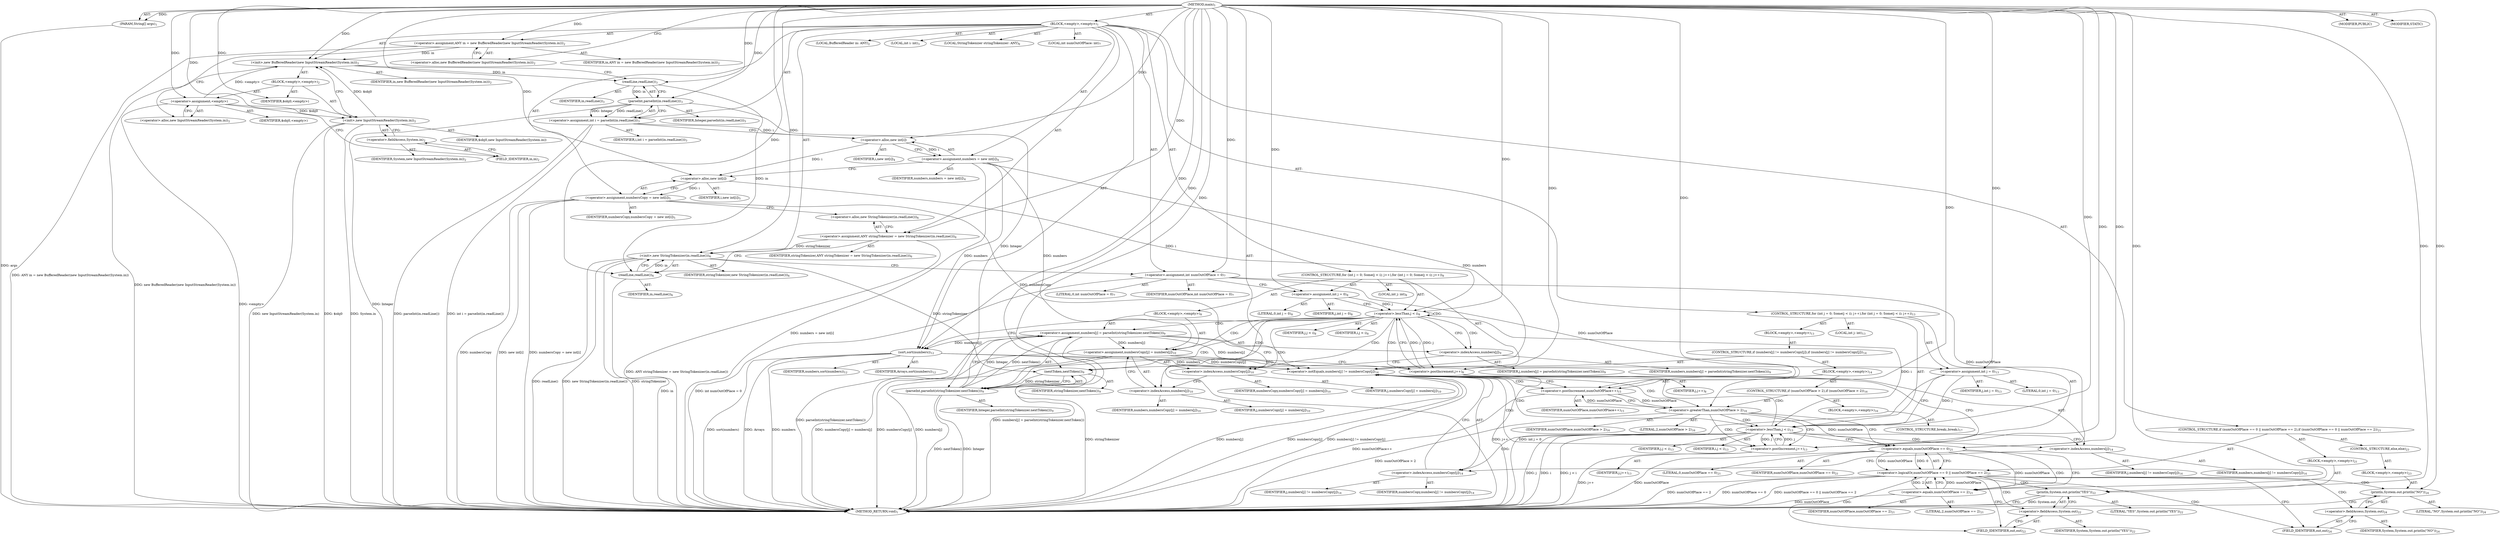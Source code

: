 digraph "main" {  
"21" [label = <(METHOD,main)<SUB>1</SUB>> ]
"22" [label = <(PARAM,String[] args)<SUB>1</SUB>> ]
"23" [label = <(BLOCK,&lt;empty&gt;,&lt;empty&gt;)<SUB>1</SUB>> ]
"4" [label = <(LOCAL,BufferedReader in: ANY)<SUB>2</SUB>> ]
"24" [label = <(&lt;operator&gt;.assignment,ANY in = new BufferedReader(new InputStreamReader(System.in)))<SUB>2</SUB>> ]
"25" [label = <(IDENTIFIER,in,ANY in = new BufferedReader(new InputStreamReader(System.in)))<SUB>2</SUB>> ]
"26" [label = <(&lt;operator&gt;.alloc,new BufferedReader(new InputStreamReader(System.in)))<SUB>2</SUB>> ]
"27" [label = <(&lt;init&gt;,new BufferedReader(new InputStreamReader(System.in)))<SUB>2</SUB>> ]
"3" [label = <(IDENTIFIER,in,new BufferedReader(new InputStreamReader(System.in)))<SUB>2</SUB>> ]
"28" [label = <(BLOCK,&lt;empty&gt;,&lt;empty&gt;)<SUB>2</SUB>> ]
"29" [label = <(&lt;operator&gt;.assignment,&lt;empty&gt;)> ]
"30" [label = <(IDENTIFIER,$obj0,&lt;empty&gt;)> ]
"31" [label = <(&lt;operator&gt;.alloc,new InputStreamReader(System.in))<SUB>2</SUB>> ]
"32" [label = <(&lt;init&gt;,new InputStreamReader(System.in))<SUB>2</SUB>> ]
"33" [label = <(IDENTIFIER,$obj0,new InputStreamReader(System.in))> ]
"34" [label = <(&lt;operator&gt;.fieldAccess,System.in)<SUB>2</SUB>> ]
"35" [label = <(IDENTIFIER,System,new InputStreamReader(System.in))<SUB>2</SUB>> ]
"36" [label = <(FIELD_IDENTIFIER,in,in)<SUB>2</SUB>> ]
"37" [label = <(IDENTIFIER,$obj0,&lt;empty&gt;)> ]
"38" [label = <(LOCAL,int i: int)<SUB>3</SUB>> ]
"39" [label = <(&lt;operator&gt;.assignment,int i = parseInt(in.readLine()))<SUB>3</SUB>> ]
"40" [label = <(IDENTIFIER,i,int i = parseInt(in.readLine()))<SUB>3</SUB>> ]
"41" [label = <(parseInt,parseInt(in.readLine()))<SUB>3</SUB>> ]
"42" [label = <(IDENTIFIER,Integer,parseInt(in.readLine()))<SUB>3</SUB>> ]
"43" [label = <(readLine,readLine())<SUB>3</SUB>> ]
"44" [label = <(IDENTIFIER,in,readLine())<SUB>3</SUB>> ]
"45" [label = <(&lt;operator&gt;.assignment,numbers = new int[i])<SUB>4</SUB>> ]
"46" [label = <(IDENTIFIER,numbers,numbers = new int[i])<SUB>4</SUB>> ]
"47" [label = <(&lt;operator&gt;.alloc,new int[i])> ]
"48" [label = <(IDENTIFIER,i,new int[i])<SUB>4</SUB>> ]
"49" [label = <(&lt;operator&gt;.assignment,numbersCopy = new int[i])<SUB>5</SUB>> ]
"50" [label = <(IDENTIFIER,numbersCopy,numbersCopy = new int[i])<SUB>5</SUB>> ]
"51" [label = <(&lt;operator&gt;.alloc,new int[i])> ]
"52" [label = <(IDENTIFIER,i,new int[i])<SUB>5</SUB>> ]
"6" [label = <(LOCAL,StringTokenizer stringTokenizer: ANY)<SUB>6</SUB>> ]
"53" [label = <(&lt;operator&gt;.assignment,ANY stringTokenizer = new StringTokenizer(in.readLine()))<SUB>6</SUB>> ]
"54" [label = <(IDENTIFIER,stringTokenizer,ANY stringTokenizer = new StringTokenizer(in.readLine()))<SUB>6</SUB>> ]
"55" [label = <(&lt;operator&gt;.alloc,new StringTokenizer(in.readLine()))<SUB>6</SUB>> ]
"56" [label = <(&lt;init&gt;,new StringTokenizer(in.readLine()))<SUB>6</SUB>> ]
"5" [label = <(IDENTIFIER,stringTokenizer,new StringTokenizer(in.readLine()))<SUB>6</SUB>> ]
"57" [label = <(readLine,readLine())<SUB>6</SUB>> ]
"58" [label = <(IDENTIFIER,in,readLine())<SUB>6</SUB>> ]
"59" [label = <(LOCAL,int numOutOfPlace: int)<SUB>7</SUB>> ]
"60" [label = <(&lt;operator&gt;.assignment,int numOutOfPlace = 0)<SUB>7</SUB>> ]
"61" [label = <(IDENTIFIER,numOutOfPlace,int numOutOfPlace = 0)<SUB>7</SUB>> ]
"62" [label = <(LITERAL,0,int numOutOfPlace = 0)<SUB>7</SUB>> ]
"63" [label = <(CONTROL_STRUCTURE,for (int j = 0; Some(j &lt; i); j++),for (int j = 0; Some(j &lt; i); j++))<SUB>8</SUB>> ]
"64" [label = <(LOCAL,int j: int)<SUB>8</SUB>> ]
"65" [label = <(&lt;operator&gt;.assignment,int j = 0)<SUB>8</SUB>> ]
"66" [label = <(IDENTIFIER,j,int j = 0)<SUB>8</SUB>> ]
"67" [label = <(LITERAL,0,int j = 0)<SUB>8</SUB>> ]
"68" [label = <(&lt;operator&gt;.lessThan,j &lt; i)<SUB>8</SUB>> ]
"69" [label = <(IDENTIFIER,j,j &lt; i)<SUB>8</SUB>> ]
"70" [label = <(IDENTIFIER,i,j &lt; i)<SUB>8</SUB>> ]
"71" [label = <(&lt;operator&gt;.postIncrement,j++)<SUB>8</SUB>> ]
"72" [label = <(IDENTIFIER,j,j++)<SUB>8</SUB>> ]
"73" [label = <(BLOCK,&lt;empty&gt;,&lt;empty&gt;)<SUB>8</SUB>> ]
"74" [label = <(&lt;operator&gt;.assignment,numbers[j] = parseInt(stringTokenizer.nextToken()))<SUB>9</SUB>> ]
"75" [label = <(&lt;operator&gt;.indexAccess,numbers[j])<SUB>9</SUB>> ]
"76" [label = <(IDENTIFIER,numbers,numbers[j] = parseInt(stringTokenizer.nextToken()))<SUB>9</SUB>> ]
"77" [label = <(IDENTIFIER,j,numbers[j] = parseInt(stringTokenizer.nextToken()))<SUB>9</SUB>> ]
"78" [label = <(parseInt,parseInt(stringTokenizer.nextToken()))<SUB>9</SUB>> ]
"79" [label = <(IDENTIFIER,Integer,parseInt(stringTokenizer.nextToken()))<SUB>9</SUB>> ]
"80" [label = <(nextToken,nextToken())<SUB>9</SUB>> ]
"81" [label = <(IDENTIFIER,stringTokenizer,nextToken())<SUB>9</SUB>> ]
"82" [label = <(&lt;operator&gt;.assignment,numbersCopy[j] = numbers[j])<SUB>10</SUB>> ]
"83" [label = <(&lt;operator&gt;.indexAccess,numbersCopy[j])<SUB>10</SUB>> ]
"84" [label = <(IDENTIFIER,numbersCopy,numbersCopy[j] = numbers[j])<SUB>10</SUB>> ]
"85" [label = <(IDENTIFIER,j,numbersCopy[j] = numbers[j])<SUB>10</SUB>> ]
"86" [label = <(&lt;operator&gt;.indexAccess,numbers[j])<SUB>10</SUB>> ]
"87" [label = <(IDENTIFIER,numbers,numbersCopy[j] = numbers[j])<SUB>10</SUB>> ]
"88" [label = <(IDENTIFIER,j,numbersCopy[j] = numbers[j])<SUB>10</SUB>> ]
"89" [label = <(sort,sort(numbers))<SUB>12</SUB>> ]
"90" [label = <(IDENTIFIER,Arrays,sort(numbers))<SUB>12</SUB>> ]
"91" [label = <(IDENTIFIER,numbers,sort(numbers))<SUB>12</SUB>> ]
"92" [label = <(CONTROL_STRUCTURE,for (int j = 0; Some(j &lt; i); j++),for (int j = 0; Some(j &lt; i); j++))<SUB>13</SUB>> ]
"93" [label = <(LOCAL,int j: int)<SUB>13</SUB>> ]
"94" [label = <(&lt;operator&gt;.assignment,int j = 0)<SUB>13</SUB>> ]
"95" [label = <(IDENTIFIER,j,int j = 0)<SUB>13</SUB>> ]
"96" [label = <(LITERAL,0,int j = 0)<SUB>13</SUB>> ]
"97" [label = <(&lt;operator&gt;.lessThan,j &lt; i)<SUB>13</SUB>> ]
"98" [label = <(IDENTIFIER,j,j &lt; i)<SUB>13</SUB>> ]
"99" [label = <(IDENTIFIER,i,j &lt; i)<SUB>13</SUB>> ]
"100" [label = <(&lt;operator&gt;.postIncrement,j++)<SUB>13</SUB>> ]
"101" [label = <(IDENTIFIER,j,j++)<SUB>13</SUB>> ]
"102" [label = <(BLOCK,&lt;empty&gt;,&lt;empty&gt;)<SUB>13</SUB>> ]
"103" [label = <(CONTROL_STRUCTURE,if (numbers[j] != numbersCopy[j]),if (numbers[j] != numbersCopy[j]))<SUB>14</SUB>> ]
"104" [label = <(&lt;operator&gt;.notEquals,numbers[j] != numbersCopy[j])<SUB>14</SUB>> ]
"105" [label = <(&lt;operator&gt;.indexAccess,numbers[j])<SUB>14</SUB>> ]
"106" [label = <(IDENTIFIER,numbers,numbers[j] != numbersCopy[j])<SUB>14</SUB>> ]
"107" [label = <(IDENTIFIER,j,numbers[j] != numbersCopy[j])<SUB>14</SUB>> ]
"108" [label = <(&lt;operator&gt;.indexAccess,numbersCopy[j])<SUB>14</SUB>> ]
"109" [label = <(IDENTIFIER,numbersCopy,numbers[j] != numbersCopy[j])<SUB>14</SUB>> ]
"110" [label = <(IDENTIFIER,j,numbers[j] != numbersCopy[j])<SUB>14</SUB>> ]
"111" [label = <(BLOCK,&lt;empty&gt;,&lt;empty&gt;)<SUB>14</SUB>> ]
"112" [label = <(&lt;operator&gt;.postIncrement,numOutOfPlace++)<SUB>15</SUB>> ]
"113" [label = <(IDENTIFIER,numOutOfPlace,numOutOfPlace++)<SUB>15</SUB>> ]
"114" [label = <(CONTROL_STRUCTURE,if (numOutOfPlace &gt; 2),if (numOutOfPlace &gt; 2))<SUB>16</SUB>> ]
"115" [label = <(&lt;operator&gt;.greaterThan,numOutOfPlace &gt; 2)<SUB>16</SUB>> ]
"116" [label = <(IDENTIFIER,numOutOfPlace,numOutOfPlace &gt; 2)<SUB>16</SUB>> ]
"117" [label = <(LITERAL,2,numOutOfPlace &gt; 2)<SUB>16</SUB>> ]
"118" [label = <(BLOCK,&lt;empty&gt;,&lt;empty&gt;)<SUB>16</SUB>> ]
"119" [label = <(CONTROL_STRUCTURE,break;,break;)<SUB>17</SUB>> ]
"120" [label = <(CONTROL_STRUCTURE,if (numOutOfPlace == 0 || numOutOfPlace == 2),if (numOutOfPlace == 0 || numOutOfPlace == 2))<SUB>21</SUB>> ]
"121" [label = <(&lt;operator&gt;.logicalOr,numOutOfPlace == 0 || numOutOfPlace == 2)<SUB>21</SUB>> ]
"122" [label = <(&lt;operator&gt;.equals,numOutOfPlace == 0)<SUB>21</SUB>> ]
"123" [label = <(IDENTIFIER,numOutOfPlace,numOutOfPlace == 0)<SUB>21</SUB>> ]
"124" [label = <(LITERAL,0,numOutOfPlace == 0)<SUB>21</SUB>> ]
"125" [label = <(&lt;operator&gt;.equals,numOutOfPlace == 2)<SUB>21</SUB>> ]
"126" [label = <(IDENTIFIER,numOutOfPlace,numOutOfPlace == 2)<SUB>21</SUB>> ]
"127" [label = <(LITERAL,2,numOutOfPlace == 2)<SUB>21</SUB>> ]
"128" [label = <(BLOCK,&lt;empty&gt;,&lt;empty&gt;)<SUB>21</SUB>> ]
"129" [label = <(println,System.out.println(&quot;YES&quot;))<SUB>22</SUB>> ]
"130" [label = <(&lt;operator&gt;.fieldAccess,System.out)<SUB>22</SUB>> ]
"131" [label = <(IDENTIFIER,System,System.out.println(&quot;YES&quot;))<SUB>22</SUB>> ]
"132" [label = <(FIELD_IDENTIFIER,out,out)<SUB>22</SUB>> ]
"133" [label = <(LITERAL,&quot;YES&quot;,System.out.println(&quot;YES&quot;))<SUB>22</SUB>> ]
"134" [label = <(CONTROL_STRUCTURE,else,else)<SUB>23</SUB>> ]
"135" [label = <(BLOCK,&lt;empty&gt;,&lt;empty&gt;)<SUB>23</SUB>> ]
"136" [label = <(println,System.out.println(&quot;NO&quot;))<SUB>24</SUB>> ]
"137" [label = <(&lt;operator&gt;.fieldAccess,System.out)<SUB>24</SUB>> ]
"138" [label = <(IDENTIFIER,System,System.out.println(&quot;NO&quot;))<SUB>24</SUB>> ]
"139" [label = <(FIELD_IDENTIFIER,out,out)<SUB>24</SUB>> ]
"140" [label = <(LITERAL,&quot;NO&quot;,System.out.println(&quot;NO&quot;))<SUB>24</SUB>> ]
"141" [label = <(MODIFIER,PUBLIC)> ]
"142" [label = <(MODIFIER,STATIC)> ]
"143" [label = <(METHOD_RETURN,void)<SUB>1</SUB>> ]
  "21" -> "22"  [ label = "AST: "] 
  "21" -> "23"  [ label = "AST: "] 
  "21" -> "141"  [ label = "AST: "] 
  "21" -> "142"  [ label = "AST: "] 
  "21" -> "143"  [ label = "AST: "] 
  "23" -> "4"  [ label = "AST: "] 
  "23" -> "24"  [ label = "AST: "] 
  "23" -> "27"  [ label = "AST: "] 
  "23" -> "38"  [ label = "AST: "] 
  "23" -> "39"  [ label = "AST: "] 
  "23" -> "45"  [ label = "AST: "] 
  "23" -> "49"  [ label = "AST: "] 
  "23" -> "6"  [ label = "AST: "] 
  "23" -> "53"  [ label = "AST: "] 
  "23" -> "56"  [ label = "AST: "] 
  "23" -> "59"  [ label = "AST: "] 
  "23" -> "60"  [ label = "AST: "] 
  "23" -> "63"  [ label = "AST: "] 
  "23" -> "89"  [ label = "AST: "] 
  "23" -> "92"  [ label = "AST: "] 
  "23" -> "120"  [ label = "AST: "] 
  "24" -> "25"  [ label = "AST: "] 
  "24" -> "26"  [ label = "AST: "] 
  "27" -> "3"  [ label = "AST: "] 
  "27" -> "28"  [ label = "AST: "] 
  "28" -> "29"  [ label = "AST: "] 
  "28" -> "32"  [ label = "AST: "] 
  "28" -> "37"  [ label = "AST: "] 
  "29" -> "30"  [ label = "AST: "] 
  "29" -> "31"  [ label = "AST: "] 
  "32" -> "33"  [ label = "AST: "] 
  "32" -> "34"  [ label = "AST: "] 
  "34" -> "35"  [ label = "AST: "] 
  "34" -> "36"  [ label = "AST: "] 
  "39" -> "40"  [ label = "AST: "] 
  "39" -> "41"  [ label = "AST: "] 
  "41" -> "42"  [ label = "AST: "] 
  "41" -> "43"  [ label = "AST: "] 
  "43" -> "44"  [ label = "AST: "] 
  "45" -> "46"  [ label = "AST: "] 
  "45" -> "47"  [ label = "AST: "] 
  "47" -> "48"  [ label = "AST: "] 
  "49" -> "50"  [ label = "AST: "] 
  "49" -> "51"  [ label = "AST: "] 
  "51" -> "52"  [ label = "AST: "] 
  "53" -> "54"  [ label = "AST: "] 
  "53" -> "55"  [ label = "AST: "] 
  "56" -> "5"  [ label = "AST: "] 
  "56" -> "57"  [ label = "AST: "] 
  "57" -> "58"  [ label = "AST: "] 
  "60" -> "61"  [ label = "AST: "] 
  "60" -> "62"  [ label = "AST: "] 
  "63" -> "64"  [ label = "AST: "] 
  "63" -> "65"  [ label = "AST: "] 
  "63" -> "68"  [ label = "AST: "] 
  "63" -> "71"  [ label = "AST: "] 
  "63" -> "73"  [ label = "AST: "] 
  "65" -> "66"  [ label = "AST: "] 
  "65" -> "67"  [ label = "AST: "] 
  "68" -> "69"  [ label = "AST: "] 
  "68" -> "70"  [ label = "AST: "] 
  "71" -> "72"  [ label = "AST: "] 
  "73" -> "74"  [ label = "AST: "] 
  "73" -> "82"  [ label = "AST: "] 
  "74" -> "75"  [ label = "AST: "] 
  "74" -> "78"  [ label = "AST: "] 
  "75" -> "76"  [ label = "AST: "] 
  "75" -> "77"  [ label = "AST: "] 
  "78" -> "79"  [ label = "AST: "] 
  "78" -> "80"  [ label = "AST: "] 
  "80" -> "81"  [ label = "AST: "] 
  "82" -> "83"  [ label = "AST: "] 
  "82" -> "86"  [ label = "AST: "] 
  "83" -> "84"  [ label = "AST: "] 
  "83" -> "85"  [ label = "AST: "] 
  "86" -> "87"  [ label = "AST: "] 
  "86" -> "88"  [ label = "AST: "] 
  "89" -> "90"  [ label = "AST: "] 
  "89" -> "91"  [ label = "AST: "] 
  "92" -> "93"  [ label = "AST: "] 
  "92" -> "94"  [ label = "AST: "] 
  "92" -> "97"  [ label = "AST: "] 
  "92" -> "100"  [ label = "AST: "] 
  "92" -> "102"  [ label = "AST: "] 
  "94" -> "95"  [ label = "AST: "] 
  "94" -> "96"  [ label = "AST: "] 
  "97" -> "98"  [ label = "AST: "] 
  "97" -> "99"  [ label = "AST: "] 
  "100" -> "101"  [ label = "AST: "] 
  "102" -> "103"  [ label = "AST: "] 
  "103" -> "104"  [ label = "AST: "] 
  "103" -> "111"  [ label = "AST: "] 
  "104" -> "105"  [ label = "AST: "] 
  "104" -> "108"  [ label = "AST: "] 
  "105" -> "106"  [ label = "AST: "] 
  "105" -> "107"  [ label = "AST: "] 
  "108" -> "109"  [ label = "AST: "] 
  "108" -> "110"  [ label = "AST: "] 
  "111" -> "112"  [ label = "AST: "] 
  "111" -> "114"  [ label = "AST: "] 
  "112" -> "113"  [ label = "AST: "] 
  "114" -> "115"  [ label = "AST: "] 
  "114" -> "118"  [ label = "AST: "] 
  "115" -> "116"  [ label = "AST: "] 
  "115" -> "117"  [ label = "AST: "] 
  "118" -> "119"  [ label = "AST: "] 
  "120" -> "121"  [ label = "AST: "] 
  "120" -> "128"  [ label = "AST: "] 
  "120" -> "134"  [ label = "AST: "] 
  "121" -> "122"  [ label = "AST: "] 
  "121" -> "125"  [ label = "AST: "] 
  "122" -> "123"  [ label = "AST: "] 
  "122" -> "124"  [ label = "AST: "] 
  "125" -> "126"  [ label = "AST: "] 
  "125" -> "127"  [ label = "AST: "] 
  "128" -> "129"  [ label = "AST: "] 
  "129" -> "130"  [ label = "AST: "] 
  "129" -> "133"  [ label = "AST: "] 
  "130" -> "131"  [ label = "AST: "] 
  "130" -> "132"  [ label = "AST: "] 
  "134" -> "135"  [ label = "AST: "] 
  "135" -> "136"  [ label = "AST: "] 
  "136" -> "137"  [ label = "AST: "] 
  "136" -> "140"  [ label = "AST: "] 
  "137" -> "138"  [ label = "AST: "] 
  "137" -> "139"  [ label = "AST: "] 
  "24" -> "31"  [ label = "CFG: "] 
  "27" -> "43"  [ label = "CFG: "] 
  "39" -> "47"  [ label = "CFG: "] 
  "45" -> "51"  [ label = "CFG: "] 
  "49" -> "55"  [ label = "CFG: "] 
  "53" -> "57"  [ label = "CFG: "] 
  "56" -> "60"  [ label = "CFG: "] 
  "60" -> "65"  [ label = "CFG: "] 
  "89" -> "94"  [ label = "CFG: "] 
  "26" -> "24"  [ label = "CFG: "] 
  "41" -> "39"  [ label = "CFG: "] 
  "47" -> "45"  [ label = "CFG: "] 
  "51" -> "49"  [ label = "CFG: "] 
  "55" -> "53"  [ label = "CFG: "] 
  "57" -> "56"  [ label = "CFG: "] 
  "65" -> "68"  [ label = "CFG: "] 
  "68" -> "75"  [ label = "CFG: "] 
  "68" -> "89"  [ label = "CFG: "] 
  "71" -> "68"  [ label = "CFG: "] 
  "94" -> "97"  [ label = "CFG: "] 
  "97" -> "105"  [ label = "CFG: "] 
  "97" -> "122"  [ label = "CFG: "] 
  "100" -> "97"  [ label = "CFG: "] 
  "121" -> "132"  [ label = "CFG: "] 
  "121" -> "139"  [ label = "CFG: "] 
  "29" -> "36"  [ label = "CFG: "] 
  "32" -> "27"  [ label = "CFG: "] 
  "43" -> "41"  [ label = "CFG: "] 
  "74" -> "83"  [ label = "CFG: "] 
  "82" -> "71"  [ label = "CFG: "] 
  "122" -> "121"  [ label = "CFG: "] 
  "122" -> "125"  [ label = "CFG: "] 
  "125" -> "121"  [ label = "CFG: "] 
  "129" -> "143"  [ label = "CFG: "] 
  "31" -> "29"  [ label = "CFG: "] 
  "34" -> "32"  [ label = "CFG: "] 
  "75" -> "80"  [ label = "CFG: "] 
  "78" -> "74"  [ label = "CFG: "] 
  "83" -> "86"  [ label = "CFG: "] 
  "86" -> "82"  [ label = "CFG: "] 
  "104" -> "112"  [ label = "CFG: "] 
  "104" -> "100"  [ label = "CFG: "] 
  "130" -> "129"  [ label = "CFG: "] 
  "136" -> "143"  [ label = "CFG: "] 
  "36" -> "34"  [ label = "CFG: "] 
  "80" -> "78"  [ label = "CFG: "] 
  "105" -> "108"  [ label = "CFG: "] 
  "108" -> "104"  [ label = "CFG: "] 
  "112" -> "115"  [ label = "CFG: "] 
  "132" -> "130"  [ label = "CFG: "] 
  "137" -> "136"  [ label = "CFG: "] 
  "115" -> "122"  [ label = "CFG: "] 
  "115" -> "100"  [ label = "CFG: "] 
  "139" -> "137"  [ label = "CFG: "] 
  "21" -> "26"  [ label = "CFG: "] 
  "22" -> "143"  [ label = "DDG: args"] 
  "24" -> "143"  [ label = "DDG: ANY in = new BufferedReader(new InputStreamReader(System.in))"] 
  "29" -> "143"  [ label = "DDG: &lt;empty&gt;"] 
  "32" -> "143"  [ label = "DDG: $obj0"] 
  "32" -> "143"  [ label = "DDG: System.in"] 
  "32" -> "143"  [ label = "DDG: new InputStreamReader(System.in)"] 
  "27" -> "143"  [ label = "DDG: new BufferedReader(new InputStreamReader(System.in))"] 
  "41" -> "143"  [ label = "DDG: Integer"] 
  "39" -> "143"  [ label = "DDG: parseInt(in.readLine())"] 
  "39" -> "143"  [ label = "DDG: int i = parseInt(in.readLine())"] 
  "45" -> "143"  [ label = "DDG: numbers = new int[i]"] 
  "49" -> "143"  [ label = "DDG: numbersCopy"] 
  "49" -> "143"  [ label = "DDG: new int[i]"] 
  "49" -> "143"  [ label = "DDG: numbersCopy = new int[i]"] 
  "53" -> "143"  [ label = "DDG: ANY stringTokenizer = new StringTokenizer(in.readLine())"] 
  "56" -> "143"  [ label = "DDG: stringTokenizer"] 
  "57" -> "143"  [ label = "DDG: in"] 
  "56" -> "143"  [ label = "DDG: readLine()"] 
  "56" -> "143"  [ label = "DDG: new StringTokenizer(in.readLine())"] 
  "60" -> "143"  [ label = "DDG: int numOutOfPlace = 0"] 
  "89" -> "143"  [ label = "DDG: numbers"] 
  "89" -> "143"  [ label = "DDG: sort(numbers)"] 
  "94" -> "143"  [ label = "DDG: int j = 0"] 
  "97" -> "143"  [ label = "DDG: j"] 
  "97" -> "143"  [ label = "DDG: i"] 
  "97" -> "143"  [ label = "DDG: j &lt; i"] 
  "104" -> "143"  [ label = "DDG: numbers[j]"] 
  "104" -> "143"  [ label = "DDG: numbersCopy[j]"] 
  "104" -> "143"  [ label = "DDG: numbers[j] != numbersCopy[j]"] 
  "112" -> "143"  [ label = "DDG: numOutOfPlace++"] 
  "115" -> "143"  [ label = "DDG: numOutOfPlace &gt; 2"] 
  "100" -> "143"  [ label = "DDG: j++"] 
  "122" -> "143"  [ label = "DDG: numOutOfPlace"] 
  "121" -> "143"  [ label = "DDG: numOutOfPlace == 0"] 
  "125" -> "143"  [ label = "DDG: numOutOfPlace"] 
  "121" -> "143"  [ label = "DDG: numOutOfPlace == 2"] 
  "121" -> "143"  [ label = "DDG: numOutOfPlace == 0 || numOutOfPlace == 2"] 
  "129" -> "143"  [ label = "DDG: System.out"] 
  "78" -> "143"  [ label = "DDG: Integer"] 
  "80" -> "143"  [ label = "DDG: stringTokenizer"] 
  "78" -> "143"  [ label = "DDG: nextToken()"] 
  "74" -> "143"  [ label = "DDG: parseInt(stringTokenizer.nextToken())"] 
  "74" -> "143"  [ label = "DDG: numbers[j] = parseInt(stringTokenizer.nextToken())"] 
  "82" -> "143"  [ label = "DDG: numbersCopy[j]"] 
  "82" -> "143"  [ label = "DDG: numbers[j]"] 
  "82" -> "143"  [ label = "DDG: numbersCopy[j] = numbers[j]"] 
  "71" -> "143"  [ label = "DDG: j++"] 
  "89" -> "143"  [ label = "DDG: Arrays"] 
  "21" -> "22"  [ label = "DDG: "] 
  "21" -> "24"  [ label = "DDG: "] 
  "41" -> "39"  [ label = "DDG: Integer"] 
  "41" -> "39"  [ label = "DDG: readLine()"] 
  "47" -> "45"  [ label = "DDG: i"] 
  "51" -> "49"  [ label = "DDG: i"] 
  "21" -> "53"  [ label = "DDG: "] 
  "21" -> "60"  [ label = "DDG: "] 
  "24" -> "27"  [ label = "DDG: in"] 
  "21" -> "27"  [ label = "DDG: "] 
  "29" -> "27"  [ label = "DDG: &lt;empty&gt;"] 
  "32" -> "27"  [ label = "DDG: $obj0"] 
  "53" -> "56"  [ label = "DDG: stringTokenizer"] 
  "21" -> "56"  [ label = "DDG: "] 
  "57" -> "56"  [ label = "DDG: in"] 
  "21" -> "65"  [ label = "DDG: "] 
  "21" -> "89"  [ label = "DDG: "] 
  "45" -> "89"  [ label = "DDG: numbers"] 
  "74" -> "89"  [ label = "DDG: numbers[j]"] 
  "21" -> "94"  [ label = "DDG: "] 
  "21" -> "29"  [ label = "DDG: "] 
  "21" -> "37"  [ label = "DDG: "] 
  "21" -> "41"  [ label = "DDG: "] 
  "43" -> "41"  [ label = "DDG: in"] 
  "39" -> "47"  [ label = "DDG: i"] 
  "21" -> "47"  [ label = "DDG: "] 
  "47" -> "51"  [ label = "DDG: i"] 
  "21" -> "51"  [ label = "DDG: "] 
  "43" -> "57"  [ label = "DDG: in"] 
  "21" -> "57"  [ label = "DDG: "] 
  "65" -> "68"  [ label = "DDG: j"] 
  "71" -> "68"  [ label = "DDG: j"] 
  "21" -> "68"  [ label = "DDG: "] 
  "51" -> "68"  [ label = "DDG: i"] 
  "68" -> "71"  [ label = "DDG: j"] 
  "21" -> "71"  [ label = "DDG: "] 
  "78" -> "74"  [ label = "DDG: Integer"] 
  "78" -> "74"  [ label = "DDG: nextToken()"] 
  "45" -> "82"  [ label = "DDG: numbers"] 
  "74" -> "82"  [ label = "DDG: numbers[j]"] 
  "94" -> "97"  [ label = "DDG: j"] 
  "100" -> "97"  [ label = "DDG: j"] 
  "21" -> "97"  [ label = "DDG: "] 
  "68" -> "97"  [ label = "DDG: i"] 
  "97" -> "100"  [ label = "DDG: j"] 
  "21" -> "100"  [ label = "DDG: "] 
  "122" -> "121"  [ label = "DDG: numOutOfPlace"] 
  "122" -> "121"  [ label = "DDG: 0"] 
  "125" -> "121"  [ label = "DDG: numOutOfPlace"] 
  "125" -> "121"  [ label = "DDG: 2"] 
  "29" -> "32"  [ label = "DDG: $obj0"] 
  "21" -> "32"  [ label = "DDG: "] 
  "27" -> "43"  [ label = "DDG: in"] 
  "21" -> "43"  [ label = "DDG: "] 
  "60" -> "122"  [ label = "DDG: numOutOfPlace"] 
  "115" -> "122"  [ label = "DDG: numOutOfPlace"] 
  "21" -> "122"  [ label = "DDG: "] 
  "122" -> "125"  [ label = "DDG: numOutOfPlace"] 
  "21" -> "125"  [ label = "DDG: "] 
  "21" -> "129"  [ label = "DDG: "] 
  "41" -> "78"  [ label = "DDG: Integer"] 
  "21" -> "78"  [ label = "DDG: "] 
  "80" -> "78"  [ label = "DDG: stringTokenizer"] 
  "89" -> "104"  [ label = "DDG: numbers"] 
  "45" -> "104"  [ label = "DDG: numbers"] 
  "74" -> "104"  [ label = "DDG: numbers[j]"] 
  "49" -> "104"  [ label = "DDG: numbersCopy"] 
  "82" -> "104"  [ label = "DDG: numbersCopy[j]"] 
  "21" -> "136"  [ label = "DDG: "] 
  "56" -> "80"  [ label = "DDG: stringTokenizer"] 
  "21" -> "80"  [ label = "DDG: "] 
  "60" -> "112"  [ label = "DDG: numOutOfPlace"] 
  "115" -> "112"  [ label = "DDG: numOutOfPlace"] 
  "21" -> "112"  [ label = "DDG: "] 
  "112" -> "115"  [ label = "DDG: numOutOfPlace"] 
  "21" -> "115"  [ label = "DDG: "] 
  "68" -> "68"  [ label = "CDG: "] 
  "68" -> "75"  [ label = "CDG: "] 
  "68" -> "74"  [ label = "CDG: "] 
  "68" -> "82"  [ label = "CDG: "] 
  "68" -> "80"  [ label = "CDG: "] 
  "68" -> "83"  [ label = "CDG: "] 
  "68" -> "71"  [ label = "CDG: "] 
  "68" -> "78"  [ label = "CDG: "] 
  "68" -> "86"  [ label = "CDG: "] 
  "97" -> "104"  [ label = "CDG: "] 
  "97" -> "105"  [ label = "CDG: "] 
  "97" -> "108"  [ label = "CDG: "] 
  "121" -> "136"  [ label = "CDG: "] 
  "121" -> "132"  [ label = "CDG: "] 
  "121" -> "129"  [ label = "CDG: "] 
  "121" -> "137"  [ label = "CDG: "] 
  "121" -> "130"  [ label = "CDG: "] 
  "121" -> "139"  [ label = "CDG: "] 
  "122" -> "125"  [ label = "CDG: "] 
  "104" -> "115"  [ label = "CDG: "] 
  "104" -> "97"  [ label = "CDG: "] 
  "104" -> "112"  [ label = "CDG: "] 
  "104" -> "100"  [ label = "CDG: "] 
  "115" -> "97"  [ label = "CDG: "] 
  "115" -> "100"  [ label = "CDG: "] 
}

